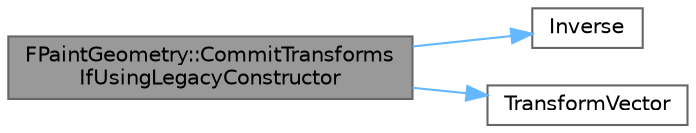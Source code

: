 digraph "FPaintGeometry::CommitTransformsIfUsingLegacyConstructor"
{
 // INTERACTIVE_SVG=YES
 // LATEX_PDF_SIZE
  bgcolor="transparent";
  edge [fontname=Helvetica,fontsize=10,labelfontname=Helvetica,labelfontsize=10];
  node [fontname=Helvetica,fontsize=10,shape=box,height=0.2,width=0.4];
  rankdir="LR";
  Node1 [id="Node000001",label="FPaintGeometry::CommitTransforms\lIfUsingLegacyConstructor",height=0.2,width=0.4,color="gray40", fillcolor="grey60", style="filled", fontcolor="black",tooltip="Support mutable geometries constructed in window space, and possibly mutated later,..."];
  Node1 -> Node2 [id="edge1_Node000001_Node000002",color="steelblue1",style="solid",tooltip=" "];
  Node2 [id="Node000002",label="Inverse",height=0.2,width=0.4,color="grey40", fillcolor="white", style="filled",URL="$d5/d9f/TransformCalculus_8h.html#a29156a093f8a383d33b1777e57754d23",tooltip="Inverts a transform from space A to space B so it transforms from space B to space A."];
  Node1 -> Node3 [id="edge2_Node000001_Node000003",color="steelblue1",style="solid",tooltip=" "];
  Node3 [id="Node000003",label="TransformVector",height=0.2,width=0.4,color="grey40", fillcolor="white", style="filled",URL="$d5/d9f/TransformCalculus_8h.html#a667730e0e0989c4417a3d9523ebe7a7f",tooltip="Generic implementation of TransformVector."];
}
